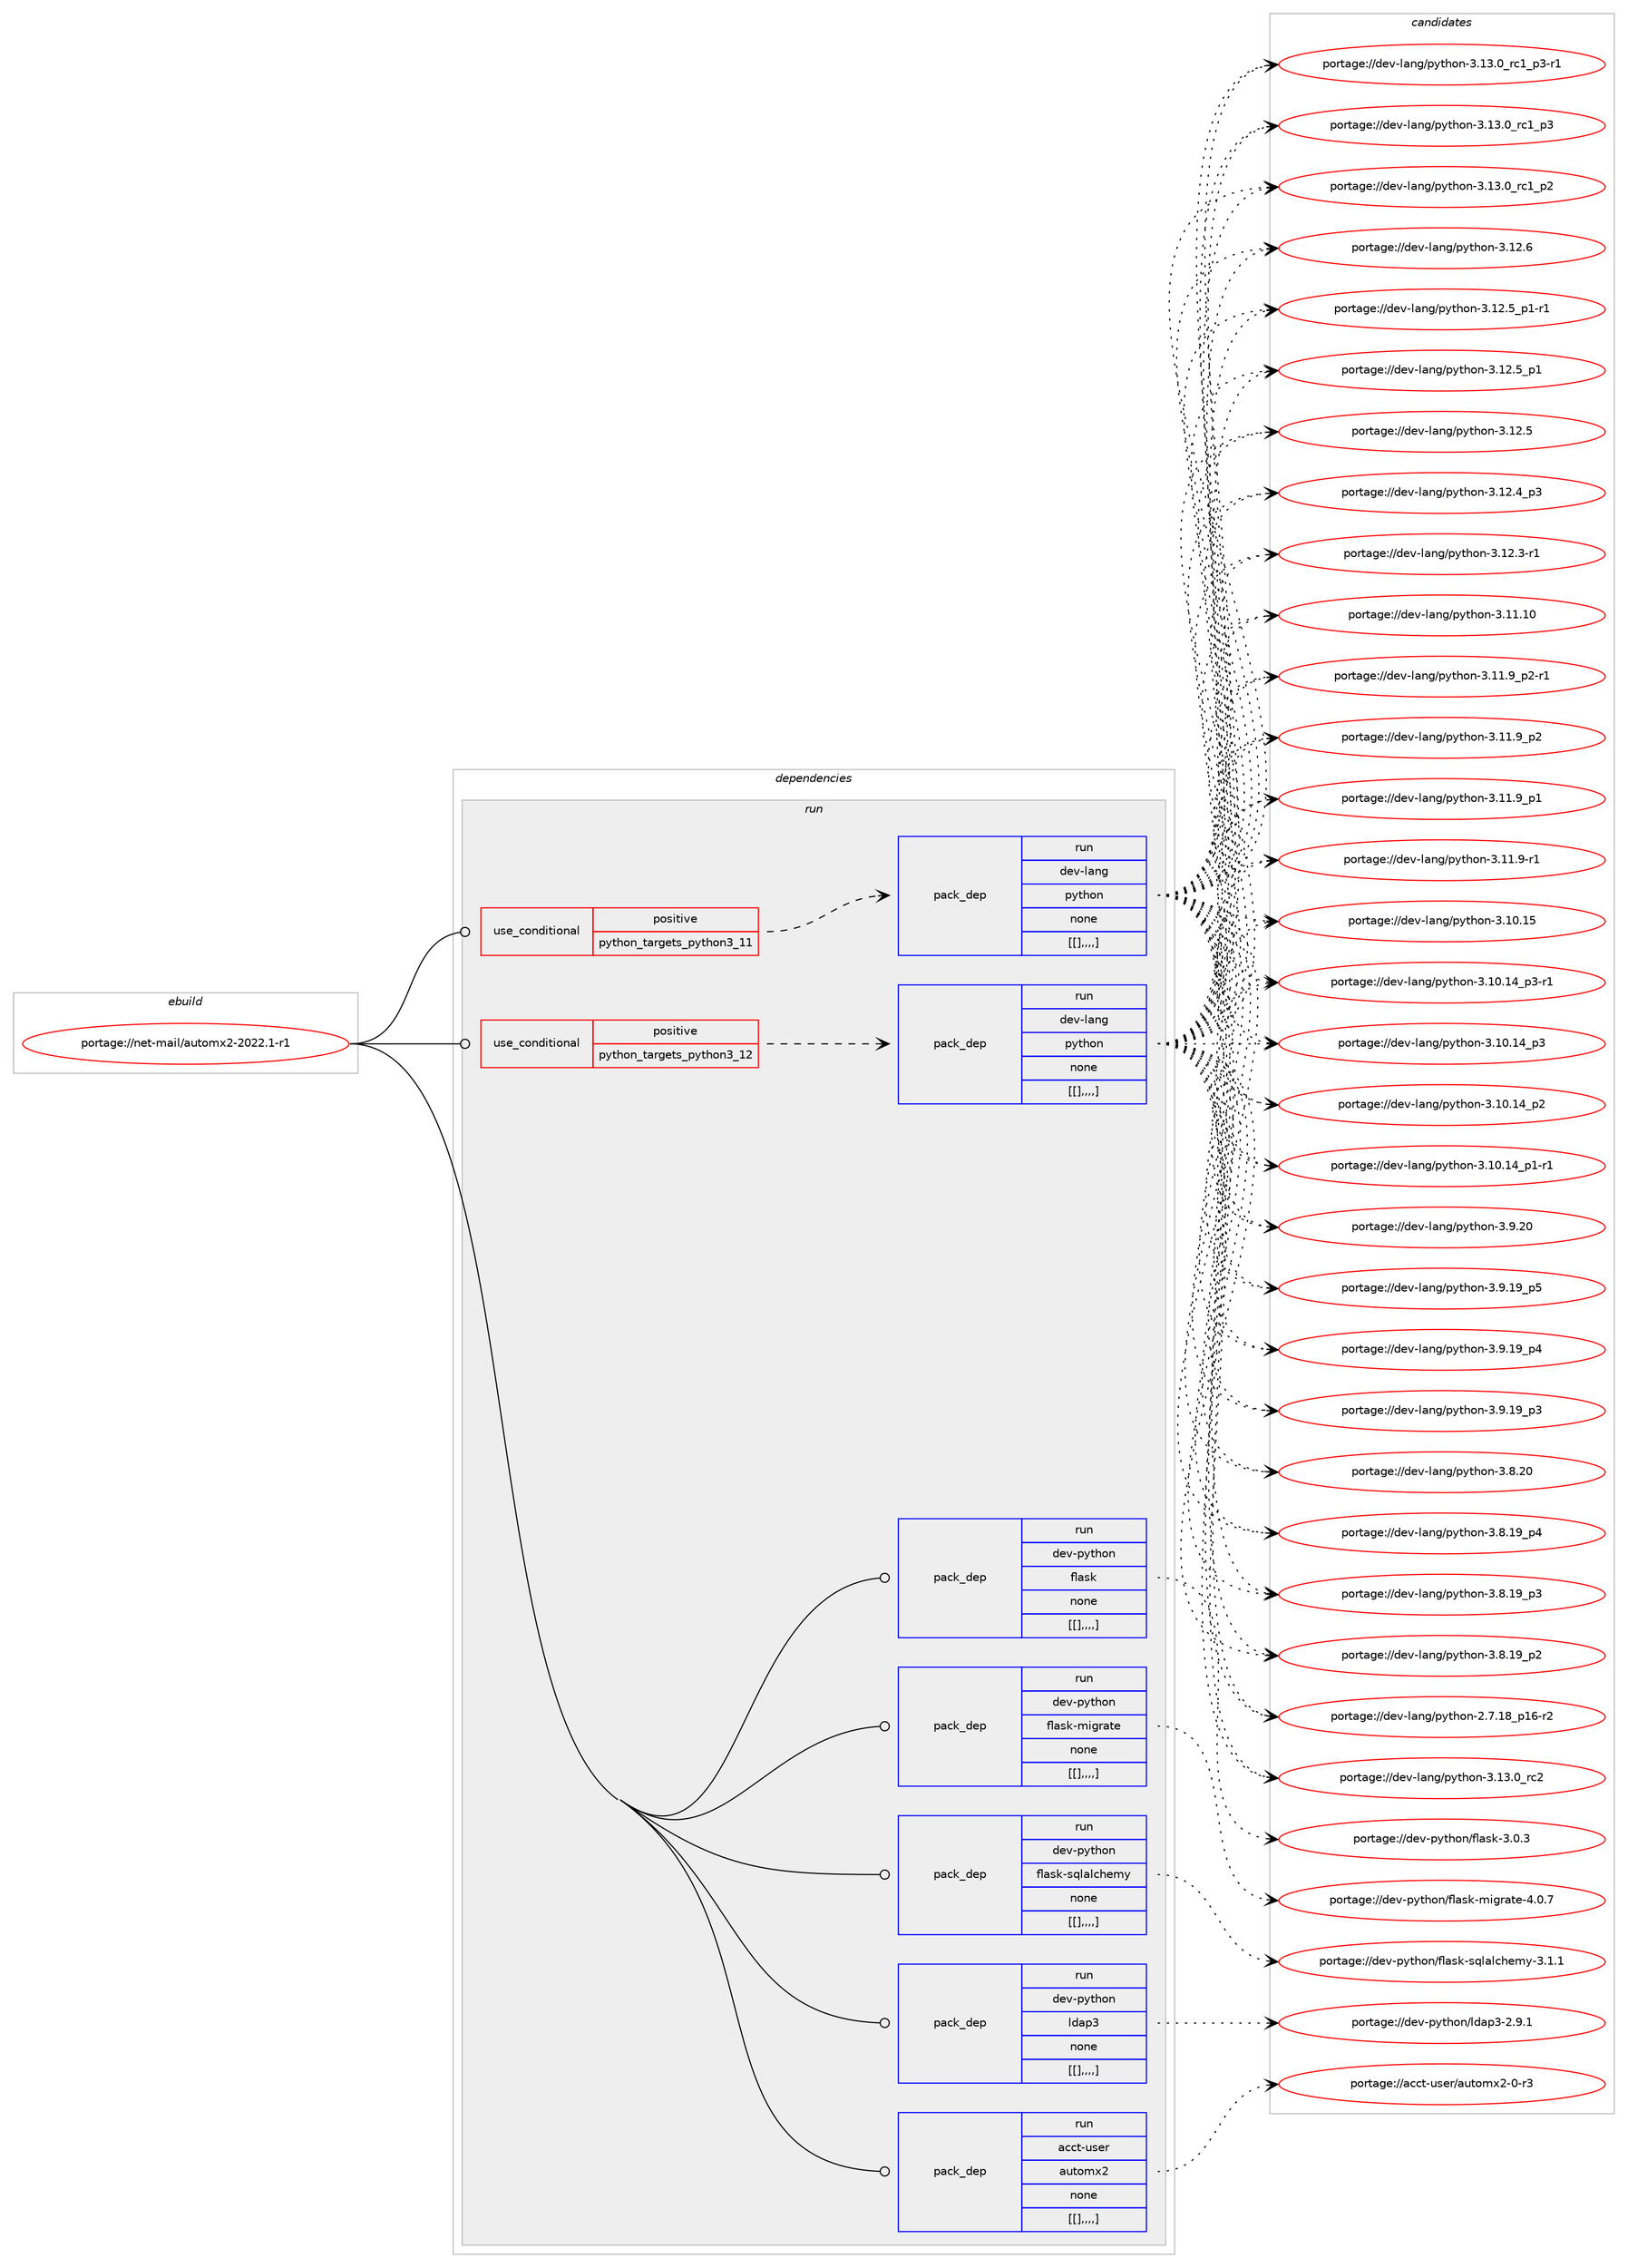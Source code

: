 digraph prolog {

# *************
# Graph options
# *************

newrank=true;
concentrate=true;
compound=true;
graph [rankdir=LR,fontname=Helvetica,fontsize=10,ranksep=1.5];#, ranksep=2.5, nodesep=0.2];
edge  [arrowhead=vee];
node  [fontname=Helvetica,fontsize=10];

# **********
# The ebuild
# **********

subgraph cluster_leftcol {
color=gray;
label=<<i>ebuild</i>>;
id [label="portage://net-mail/automx2-2022.1-r1", color=red, width=4, href="../net-mail/automx2-2022.1-r1.svg"];
}

# ****************
# The dependencies
# ****************

subgraph cluster_midcol {
color=gray;
label=<<i>dependencies</i>>;
subgraph cluster_compile {
fillcolor="#eeeeee";
style=filled;
label=<<i>compile</i>>;
}
subgraph cluster_compileandrun {
fillcolor="#eeeeee";
style=filled;
label=<<i>compile and run</i>>;
}
subgraph cluster_run {
fillcolor="#eeeeee";
style=filled;
label=<<i>run</i>>;
subgraph cond99738 {
dependency382043 [label=<<TABLE BORDER="0" CELLBORDER="1" CELLSPACING="0" CELLPADDING="4"><TR><TD ROWSPAN="3" CELLPADDING="10">use_conditional</TD></TR><TR><TD>positive</TD></TR><TR><TD>python_targets_python3_11</TD></TR></TABLE>>, shape=none, color=red];
subgraph pack279483 {
dependency382044 [label=<<TABLE BORDER="0" CELLBORDER="1" CELLSPACING="0" CELLPADDING="4" WIDTH="220"><TR><TD ROWSPAN="6" CELLPADDING="30">pack_dep</TD></TR><TR><TD WIDTH="110">run</TD></TR><TR><TD>dev-lang</TD></TR><TR><TD>python</TD></TR><TR><TD>none</TD></TR><TR><TD>[[],,,,]</TD></TR></TABLE>>, shape=none, color=blue];
}
dependency382043:e -> dependency382044:w [weight=20,style="dashed",arrowhead="vee"];
}
id:e -> dependency382043:w [weight=20,style="solid",arrowhead="odot"];
subgraph cond99739 {
dependency382045 [label=<<TABLE BORDER="0" CELLBORDER="1" CELLSPACING="0" CELLPADDING="4"><TR><TD ROWSPAN="3" CELLPADDING="10">use_conditional</TD></TR><TR><TD>positive</TD></TR><TR><TD>python_targets_python3_12</TD></TR></TABLE>>, shape=none, color=red];
subgraph pack279484 {
dependency382046 [label=<<TABLE BORDER="0" CELLBORDER="1" CELLSPACING="0" CELLPADDING="4" WIDTH="220"><TR><TD ROWSPAN="6" CELLPADDING="30">pack_dep</TD></TR><TR><TD WIDTH="110">run</TD></TR><TR><TD>dev-lang</TD></TR><TR><TD>python</TD></TR><TR><TD>none</TD></TR><TR><TD>[[],,,,]</TD></TR></TABLE>>, shape=none, color=blue];
}
dependency382045:e -> dependency382046:w [weight=20,style="dashed",arrowhead="vee"];
}
id:e -> dependency382045:w [weight=20,style="solid",arrowhead="odot"];
subgraph pack279485 {
dependency382047 [label=<<TABLE BORDER="0" CELLBORDER="1" CELLSPACING="0" CELLPADDING="4" WIDTH="220"><TR><TD ROWSPAN="6" CELLPADDING="30">pack_dep</TD></TR><TR><TD WIDTH="110">run</TD></TR><TR><TD>acct-user</TD></TR><TR><TD>automx2</TD></TR><TR><TD>none</TD></TR><TR><TD>[[],,,,]</TD></TR></TABLE>>, shape=none, color=blue];
}
id:e -> dependency382047:w [weight=20,style="solid",arrowhead="odot"];
subgraph pack279486 {
dependency382048 [label=<<TABLE BORDER="0" CELLBORDER="1" CELLSPACING="0" CELLPADDING="4" WIDTH="220"><TR><TD ROWSPAN="6" CELLPADDING="30">pack_dep</TD></TR><TR><TD WIDTH="110">run</TD></TR><TR><TD>dev-python</TD></TR><TR><TD>flask</TD></TR><TR><TD>none</TD></TR><TR><TD>[[],,,,]</TD></TR></TABLE>>, shape=none, color=blue];
}
id:e -> dependency382048:w [weight=20,style="solid",arrowhead="odot"];
subgraph pack279487 {
dependency382049 [label=<<TABLE BORDER="0" CELLBORDER="1" CELLSPACING="0" CELLPADDING="4" WIDTH="220"><TR><TD ROWSPAN="6" CELLPADDING="30">pack_dep</TD></TR><TR><TD WIDTH="110">run</TD></TR><TR><TD>dev-python</TD></TR><TR><TD>flask-migrate</TD></TR><TR><TD>none</TD></TR><TR><TD>[[],,,,]</TD></TR></TABLE>>, shape=none, color=blue];
}
id:e -> dependency382049:w [weight=20,style="solid",arrowhead="odot"];
subgraph pack279488 {
dependency382050 [label=<<TABLE BORDER="0" CELLBORDER="1" CELLSPACING="0" CELLPADDING="4" WIDTH="220"><TR><TD ROWSPAN="6" CELLPADDING="30">pack_dep</TD></TR><TR><TD WIDTH="110">run</TD></TR><TR><TD>dev-python</TD></TR><TR><TD>flask-sqlalchemy</TD></TR><TR><TD>none</TD></TR><TR><TD>[[],,,,]</TD></TR></TABLE>>, shape=none, color=blue];
}
id:e -> dependency382050:w [weight=20,style="solid",arrowhead="odot"];
subgraph pack279489 {
dependency382051 [label=<<TABLE BORDER="0" CELLBORDER="1" CELLSPACING="0" CELLPADDING="4" WIDTH="220"><TR><TD ROWSPAN="6" CELLPADDING="30">pack_dep</TD></TR><TR><TD WIDTH="110">run</TD></TR><TR><TD>dev-python</TD></TR><TR><TD>ldap3</TD></TR><TR><TD>none</TD></TR><TR><TD>[[],,,,]</TD></TR></TABLE>>, shape=none, color=blue];
}
id:e -> dependency382051:w [weight=20,style="solid",arrowhead="odot"];
}
}

# **************
# The candidates
# **************

subgraph cluster_choices {
rank=same;
color=gray;
label=<<i>candidates</i>>;

subgraph choice279483 {
color=black;
nodesep=1;
choice10010111845108971101034711212111610411111045514649514648951149950 [label="portage://dev-lang/python-3.13.0_rc2", color=red, width=4,href="../dev-lang/python-3.13.0_rc2.svg"];
choice1001011184510897110103471121211161041111104551464951464895114994995112514511449 [label="portage://dev-lang/python-3.13.0_rc1_p3-r1", color=red, width=4,href="../dev-lang/python-3.13.0_rc1_p3-r1.svg"];
choice100101118451089711010347112121116104111110455146495146489511499499511251 [label="portage://dev-lang/python-3.13.0_rc1_p3", color=red, width=4,href="../dev-lang/python-3.13.0_rc1_p3.svg"];
choice100101118451089711010347112121116104111110455146495146489511499499511250 [label="portage://dev-lang/python-3.13.0_rc1_p2", color=red, width=4,href="../dev-lang/python-3.13.0_rc1_p2.svg"];
choice10010111845108971101034711212111610411111045514649504654 [label="portage://dev-lang/python-3.12.6", color=red, width=4,href="../dev-lang/python-3.12.6.svg"];
choice1001011184510897110103471121211161041111104551464950465395112494511449 [label="portage://dev-lang/python-3.12.5_p1-r1", color=red, width=4,href="../dev-lang/python-3.12.5_p1-r1.svg"];
choice100101118451089711010347112121116104111110455146495046539511249 [label="portage://dev-lang/python-3.12.5_p1", color=red, width=4,href="../dev-lang/python-3.12.5_p1.svg"];
choice10010111845108971101034711212111610411111045514649504653 [label="portage://dev-lang/python-3.12.5", color=red, width=4,href="../dev-lang/python-3.12.5.svg"];
choice100101118451089711010347112121116104111110455146495046529511251 [label="portage://dev-lang/python-3.12.4_p3", color=red, width=4,href="../dev-lang/python-3.12.4_p3.svg"];
choice100101118451089711010347112121116104111110455146495046514511449 [label="portage://dev-lang/python-3.12.3-r1", color=red, width=4,href="../dev-lang/python-3.12.3-r1.svg"];
choice1001011184510897110103471121211161041111104551464949464948 [label="portage://dev-lang/python-3.11.10", color=red, width=4,href="../dev-lang/python-3.11.10.svg"];
choice1001011184510897110103471121211161041111104551464949465795112504511449 [label="portage://dev-lang/python-3.11.9_p2-r1", color=red, width=4,href="../dev-lang/python-3.11.9_p2-r1.svg"];
choice100101118451089711010347112121116104111110455146494946579511250 [label="portage://dev-lang/python-3.11.9_p2", color=red, width=4,href="../dev-lang/python-3.11.9_p2.svg"];
choice100101118451089711010347112121116104111110455146494946579511249 [label="portage://dev-lang/python-3.11.9_p1", color=red, width=4,href="../dev-lang/python-3.11.9_p1.svg"];
choice100101118451089711010347112121116104111110455146494946574511449 [label="portage://dev-lang/python-3.11.9-r1", color=red, width=4,href="../dev-lang/python-3.11.9-r1.svg"];
choice1001011184510897110103471121211161041111104551464948464953 [label="portage://dev-lang/python-3.10.15", color=red, width=4,href="../dev-lang/python-3.10.15.svg"];
choice100101118451089711010347112121116104111110455146494846495295112514511449 [label="portage://dev-lang/python-3.10.14_p3-r1", color=red, width=4,href="../dev-lang/python-3.10.14_p3-r1.svg"];
choice10010111845108971101034711212111610411111045514649484649529511251 [label="portage://dev-lang/python-3.10.14_p3", color=red, width=4,href="../dev-lang/python-3.10.14_p3.svg"];
choice10010111845108971101034711212111610411111045514649484649529511250 [label="portage://dev-lang/python-3.10.14_p2", color=red, width=4,href="../dev-lang/python-3.10.14_p2.svg"];
choice100101118451089711010347112121116104111110455146494846495295112494511449 [label="portage://dev-lang/python-3.10.14_p1-r1", color=red, width=4,href="../dev-lang/python-3.10.14_p1-r1.svg"];
choice10010111845108971101034711212111610411111045514657465048 [label="portage://dev-lang/python-3.9.20", color=red, width=4,href="../dev-lang/python-3.9.20.svg"];
choice100101118451089711010347112121116104111110455146574649579511253 [label="portage://dev-lang/python-3.9.19_p5", color=red, width=4,href="../dev-lang/python-3.9.19_p5.svg"];
choice100101118451089711010347112121116104111110455146574649579511252 [label="portage://dev-lang/python-3.9.19_p4", color=red, width=4,href="../dev-lang/python-3.9.19_p4.svg"];
choice100101118451089711010347112121116104111110455146574649579511251 [label="portage://dev-lang/python-3.9.19_p3", color=red, width=4,href="../dev-lang/python-3.9.19_p3.svg"];
choice10010111845108971101034711212111610411111045514656465048 [label="portage://dev-lang/python-3.8.20", color=red, width=4,href="../dev-lang/python-3.8.20.svg"];
choice100101118451089711010347112121116104111110455146564649579511252 [label="portage://dev-lang/python-3.8.19_p4", color=red, width=4,href="../dev-lang/python-3.8.19_p4.svg"];
choice100101118451089711010347112121116104111110455146564649579511251 [label="portage://dev-lang/python-3.8.19_p3", color=red, width=4,href="../dev-lang/python-3.8.19_p3.svg"];
choice100101118451089711010347112121116104111110455146564649579511250 [label="portage://dev-lang/python-3.8.19_p2", color=red, width=4,href="../dev-lang/python-3.8.19_p2.svg"];
choice100101118451089711010347112121116104111110455046554649569511249544511450 [label="portage://dev-lang/python-2.7.18_p16-r2", color=red, width=4,href="../dev-lang/python-2.7.18_p16-r2.svg"];
dependency382044:e -> choice10010111845108971101034711212111610411111045514649514648951149950:w [style=dotted,weight="100"];
dependency382044:e -> choice1001011184510897110103471121211161041111104551464951464895114994995112514511449:w [style=dotted,weight="100"];
dependency382044:e -> choice100101118451089711010347112121116104111110455146495146489511499499511251:w [style=dotted,weight="100"];
dependency382044:e -> choice100101118451089711010347112121116104111110455146495146489511499499511250:w [style=dotted,weight="100"];
dependency382044:e -> choice10010111845108971101034711212111610411111045514649504654:w [style=dotted,weight="100"];
dependency382044:e -> choice1001011184510897110103471121211161041111104551464950465395112494511449:w [style=dotted,weight="100"];
dependency382044:e -> choice100101118451089711010347112121116104111110455146495046539511249:w [style=dotted,weight="100"];
dependency382044:e -> choice10010111845108971101034711212111610411111045514649504653:w [style=dotted,weight="100"];
dependency382044:e -> choice100101118451089711010347112121116104111110455146495046529511251:w [style=dotted,weight="100"];
dependency382044:e -> choice100101118451089711010347112121116104111110455146495046514511449:w [style=dotted,weight="100"];
dependency382044:e -> choice1001011184510897110103471121211161041111104551464949464948:w [style=dotted,weight="100"];
dependency382044:e -> choice1001011184510897110103471121211161041111104551464949465795112504511449:w [style=dotted,weight="100"];
dependency382044:e -> choice100101118451089711010347112121116104111110455146494946579511250:w [style=dotted,weight="100"];
dependency382044:e -> choice100101118451089711010347112121116104111110455146494946579511249:w [style=dotted,weight="100"];
dependency382044:e -> choice100101118451089711010347112121116104111110455146494946574511449:w [style=dotted,weight="100"];
dependency382044:e -> choice1001011184510897110103471121211161041111104551464948464953:w [style=dotted,weight="100"];
dependency382044:e -> choice100101118451089711010347112121116104111110455146494846495295112514511449:w [style=dotted,weight="100"];
dependency382044:e -> choice10010111845108971101034711212111610411111045514649484649529511251:w [style=dotted,weight="100"];
dependency382044:e -> choice10010111845108971101034711212111610411111045514649484649529511250:w [style=dotted,weight="100"];
dependency382044:e -> choice100101118451089711010347112121116104111110455146494846495295112494511449:w [style=dotted,weight="100"];
dependency382044:e -> choice10010111845108971101034711212111610411111045514657465048:w [style=dotted,weight="100"];
dependency382044:e -> choice100101118451089711010347112121116104111110455146574649579511253:w [style=dotted,weight="100"];
dependency382044:e -> choice100101118451089711010347112121116104111110455146574649579511252:w [style=dotted,weight="100"];
dependency382044:e -> choice100101118451089711010347112121116104111110455146574649579511251:w [style=dotted,weight="100"];
dependency382044:e -> choice10010111845108971101034711212111610411111045514656465048:w [style=dotted,weight="100"];
dependency382044:e -> choice100101118451089711010347112121116104111110455146564649579511252:w [style=dotted,weight="100"];
dependency382044:e -> choice100101118451089711010347112121116104111110455146564649579511251:w [style=dotted,weight="100"];
dependency382044:e -> choice100101118451089711010347112121116104111110455146564649579511250:w [style=dotted,weight="100"];
dependency382044:e -> choice100101118451089711010347112121116104111110455046554649569511249544511450:w [style=dotted,weight="100"];
}
subgraph choice279484 {
color=black;
nodesep=1;
choice10010111845108971101034711212111610411111045514649514648951149950 [label="portage://dev-lang/python-3.13.0_rc2", color=red, width=4,href="../dev-lang/python-3.13.0_rc2.svg"];
choice1001011184510897110103471121211161041111104551464951464895114994995112514511449 [label="portage://dev-lang/python-3.13.0_rc1_p3-r1", color=red, width=4,href="../dev-lang/python-3.13.0_rc1_p3-r1.svg"];
choice100101118451089711010347112121116104111110455146495146489511499499511251 [label="portage://dev-lang/python-3.13.0_rc1_p3", color=red, width=4,href="../dev-lang/python-3.13.0_rc1_p3.svg"];
choice100101118451089711010347112121116104111110455146495146489511499499511250 [label="portage://dev-lang/python-3.13.0_rc1_p2", color=red, width=4,href="../dev-lang/python-3.13.0_rc1_p2.svg"];
choice10010111845108971101034711212111610411111045514649504654 [label="portage://dev-lang/python-3.12.6", color=red, width=4,href="../dev-lang/python-3.12.6.svg"];
choice1001011184510897110103471121211161041111104551464950465395112494511449 [label="portage://dev-lang/python-3.12.5_p1-r1", color=red, width=4,href="../dev-lang/python-3.12.5_p1-r1.svg"];
choice100101118451089711010347112121116104111110455146495046539511249 [label="portage://dev-lang/python-3.12.5_p1", color=red, width=4,href="../dev-lang/python-3.12.5_p1.svg"];
choice10010111845108971101034711212111610411111045514649504653 [label="portage://dev-lang/python-3.12.5", color=red, width=4,href="../dev-lang/python-3.12.5.svg"];
choice100101118451089711010347112121116104111110455146495046529511251 [label="portage://dev-lang/python-3.12.4_p3", color=red, width=4,href="../dev-lang/python-3.12.4_p3.svg"];
choice100101118451089711010347112121116104111110455146495046514511449 [label="portage://dev-lang/python-3.12.3-r1", color=red, width=4,href="../dev-lang/python-3.12.3-r1.svg"];
choice1001011184510897110103471121211161041111104551464949464948 [label="portage://dev-lang/python-3.11.10", color=red, width=4,href="../dev-lang/python-3.11.10.svg"];
choice1001011184510897110103471121211161041111104551464949465795112504511449 [label="portage://dev-lang/python-3.11.9_p2-r1", color=red, width=4,href="../dev-lang/python-3.11.9_p2-r1.svg"];
choice100101118451089711010347112121116104111110455146494946579511250 [label="portage://dev-lang/python-3.11.9_p2", color=red, width=4,href="../dev-lang/python-3.11.9_p2.svg"];
choice100101118451089711010347112121116104111110455146494946579511249 [label="portage://dev-lang/python-3.11.9_p1", color=red, width=4,href="../dev-lang/python-3.11.9_p1.svg"];
choice100101118451089711010347112121116104111110455146494946574511449 [label="portage://dev-lang/python-3.11.9-r1", color=red, width=4,href="../dev-lang/python-3.11.9-r1.svg"];
choice1001011184510897110103471121211161041111104551464948464953 [label="portage://dev-lang/python-3.10.15", color=red, width=4,href="../dev-lang/python-3.10.15.svg"];
choice100101118451089711010347112121116104111110455146494846495295112514511449 [label="portage://dev-lang/python-3.10.14_p3-r1", color=red, width=4,href="../dev-lang/python-3.10.14_p3-r1.svg"];
choice10010111845108971101034711212111610411111045514649484649529511251 [label="portage://dev-lang/python-3.10.14_p3", color=red, width=4,href="../dev-lang/python-3.10.14_p3.svg"];
choice10010111845108971101034711212111610411111045514649484649529511250 [label="portage://dev-lang/python-3.10.14_p2", color=red, width=4,href="../dev-lang/python-3.10.14_p2.svg"];
choice100101118451089711010347112121116104111110455146494846495295112494511449 [label="portage://dev-lang/python-3.10.14_p1-r1", color=red, width=4,href="../dev-lang/python-3.10.14_p1-r1.svg"];
choice10010111845108971101034711212111610411111045514657465048 [label="portage://dev-lang/python-3.9.20", color=red, width=4,href="../dev-lang/python-3.9.20.svg"];
choice100101118451089711010347112121116104111110455146574649579511253 [label="portage://dev-lang/python-3.9.19_p5", color=red, width=4,href="../dev-lang/python-3.9.19_p5.svg"];
choice100101118451089711010347112121116104111110455146574649579511252 [label="portage://dev-lang/python-3.9.19_p4", color=red, width=4,href="../dev-lang/python-3.9.19_p4.svg"];
choice100101118451089711010347112121116104111110455146574649579511251 [label="portage://dev-lang/python-3.9.19_p3", color=red, width=4,href="../dev-lang/python-3.9.19_p3.svg"];
choice10010111845108971101034711212111610411111045514656465048 [label="portage://dev-lang/python-3.8.20", color=red, width=4,href="../dev-lang/python-3.8.20.svg"];
choice100101118451089711010347112121116104111110455146564649579511252 [label="portage://dev-lang/python-3.8.19_p4", color=red, width=4,href="../dev-lang/python-3.8.19_p4.svg"];
choice100101118451089711010347112121116104111110455146564649579511251 [label="portage://dev-lang/python-3.8.19_p3", color=red, width=4,href="../dev-lang/python-3.8.19_p3.svg"];
choice100101118451089711010347112121116104111110455146564649579511250 [label="portage://dev-lang/python-3.8.19_p2", color=red, width=4,href="../dev-lang/python-3.8.19_p2.svg"];
choice100101118451089711010347112121116104111110455046554649569511249544511450 [label="portage://dev-lang/python-2.7.18_p16-r2", color=red, width=4,href="../dev-lang/python-2.7.18_p16-r2.svg"];
dependency382046:e -> choice10010111845108971101034711212111610411111045514649514648951149950:w [style=dotted,weight="100"];
dependency382046:e -> choice1001011184510897110103471121211161041111104551464951464895114994995112514511449:w [style=dotted,weight="100"];
dependency382046:e -> choice100101118451089711010347112121116104111110455146495146489511499499511251:w [style=dotted,weight="100"];
dependency382046:e -> choice100101118451089711010347112121116104111110455146495146489511499499511250:w [style=dotted,weight="100"];
dependency382046:e -> choice10010111845108971101034711212111610411111045514649504654:w [style=dotted,weight="100"];
dependency382046:e -> choice1001011184510897110103471121211161041111104551464950465395112494511449:w [style=dotted,weight="100"];
dependency382046:e -> choice100101118451089711010347112121116104111110455146495046539511249:w [style=dotted,weight="100"];
dependency382046:e -> choice10010111845108971101034711212111610411111045514649504653:w [style=dotted,weight="100"];
dependency382046:e -> choice100101118451089711010347112121116104111110455146495046529511251:w [style=dotted,weight="100"];
dependency382046:e -> choice100101118451089711010347112121116104111110455146495046514511449:w [style=dotted,weight="100"];
dependency382046:e -> choice1001011184510897110103471121211161041111104551464949464948:w [style=dotted,weight="100"];
dependency382046:e -> choice1001011184510897110103471121211161041111104551464949465795112504511449:w [style=dotted,weight="100"];
dependency382046:e -> choice100101118451089711010347112121116104111110455146494946579511250:w [style=dotted,weight="100"];
dependency382046:e -> choice100101118451089711010347112121116104111110455146494946579511249:w [style=dotted,weight="100"];
dependency382046:e -> choice100101118451089711010347112121116104111110455146494946574511449:w [style=dotted,weight="100"];
dependency382046:e -> choice1001011184510897110103471121211161041111104551464948464953:w [style=dotted,weight="100"];
dependency382046:e -> choice100101118451089711010347112121116104111110455146494846495295112514511449:w [style=dotted,weight="100"];
dependency382046:e -> choice10010111845108971101034711212111610411111045514649484649529511251:w [style=dotted,weight="100"];
dependency382046:e -> choice10010111845108971101034711212111610411111045514649484649529511250:w [style=dotted,weight="100"];
dependency382046:e -> choice100101118451089711010347112121116104111110455146494846495295112494511449:w [style=dotted,weight="100"];
dependency382046:e -> choice10010111845108971101034711212111610411111045514657465048:w [style=dotted,weight="100"];
dependency382046:e -> choice100101118451089711010347112121116104111110455146574649579511253:w [style=dotted,weight="100"];
dependency382046:e -> choice100101118451089711010347112121116104111110455146574649579511252:w [style=dotted,weight="100"];
dependency382046:e -> choice100101118451089711010347112121116104111110455146574649579511251:w [style=dotted,weight="100"];
dependency382046:e -> choice10010111845108971101034711212111610411111045514656465048:w [style=dotted,weight="100"];
dependency382046:e -> choice100101118451089711010347112121116104111110455146564649579511252:w [style=dotted,weight="100"];
dependency382046:e -> choice100101118451089711010347112121116104111110455146564649579511251:w [style=dotted,weight="100"];
dependency382046:e -> choice100101118451089711010347112121116104111110455146564649579511250:w [style=dotted,weight="100"];
dependency382046:e -> choice100101118451089711010347112121116104111110455046554649569511249544511450:w [style=dotted,weight="100"];
}
subgraph choice279485 {
color=black;
nodesep=1;
choice9799991164511711510111447971171161111091205045484511451 [label="portage://acct-user/automx2-0-r3", color=red, width=4,href="../acct-user/automx2-0-r3.svg"];
dependency382047:e -> choice9799991164511711510111447971171161111091205045484511451:w [style=dotted,weight="100"];
}
subgraph choice279486 {
color=black;
nodesep=1;
choice100101118451121211161041111104710210897115107455146484651 [label="portage://dev-python/flask-3.0.3", color=red, width=4,href="../dev-python/flask-3.0.3.svg"];
dependency382048:e -> choice100101118451121211161041111104710210897115107455146484651:w [style=dotted,weight="100"];
}
subgraph choice279487 {
color=black;
nodesep=1;
choice1001011184511212111610411111047102108971151074510910510311497116101455246484655 [label="portage://dev-python/flask-migrate-4.0.7", color=red, width=4,href="../dev-python/flask-migrate-4.0.7.svg"];
dependency382049:e -> choice1001011184511212111610411111047102108971151074510910510311497116101455246484655:w [style=dotted,weight="100"];
}
subgraph choice279488 {
color=black;
nodesep=1;
choice100101118451121211161041111104710210897115107451151131089710899104101109121455146494649 [label="portage://dev-python/flask-sqlalchemy-3.1.1", color=red, width=4,href="../dev-python/flask-sqlalchemy-3.1.1.svg"];
dependency382050:e -> choice100101118451121211161041111104710210897115107451151131089710899104101109121455146494649:w [style=dotted,weight="100"];
}
subgraph choice279489 {
color=black;
nodesep=1;
choice10010111845112121116104111110471081009711251455046574649 [label="portage://dev-python/ldap3-2.9.1", color=red, width=4,href="../dev-python/ldap3-2.9.1.svg"];
dependency382051:e -> choice10010111845112121116104111110471081009711251455046574649:w [style=dotted,weight="100"];
}
}

}
